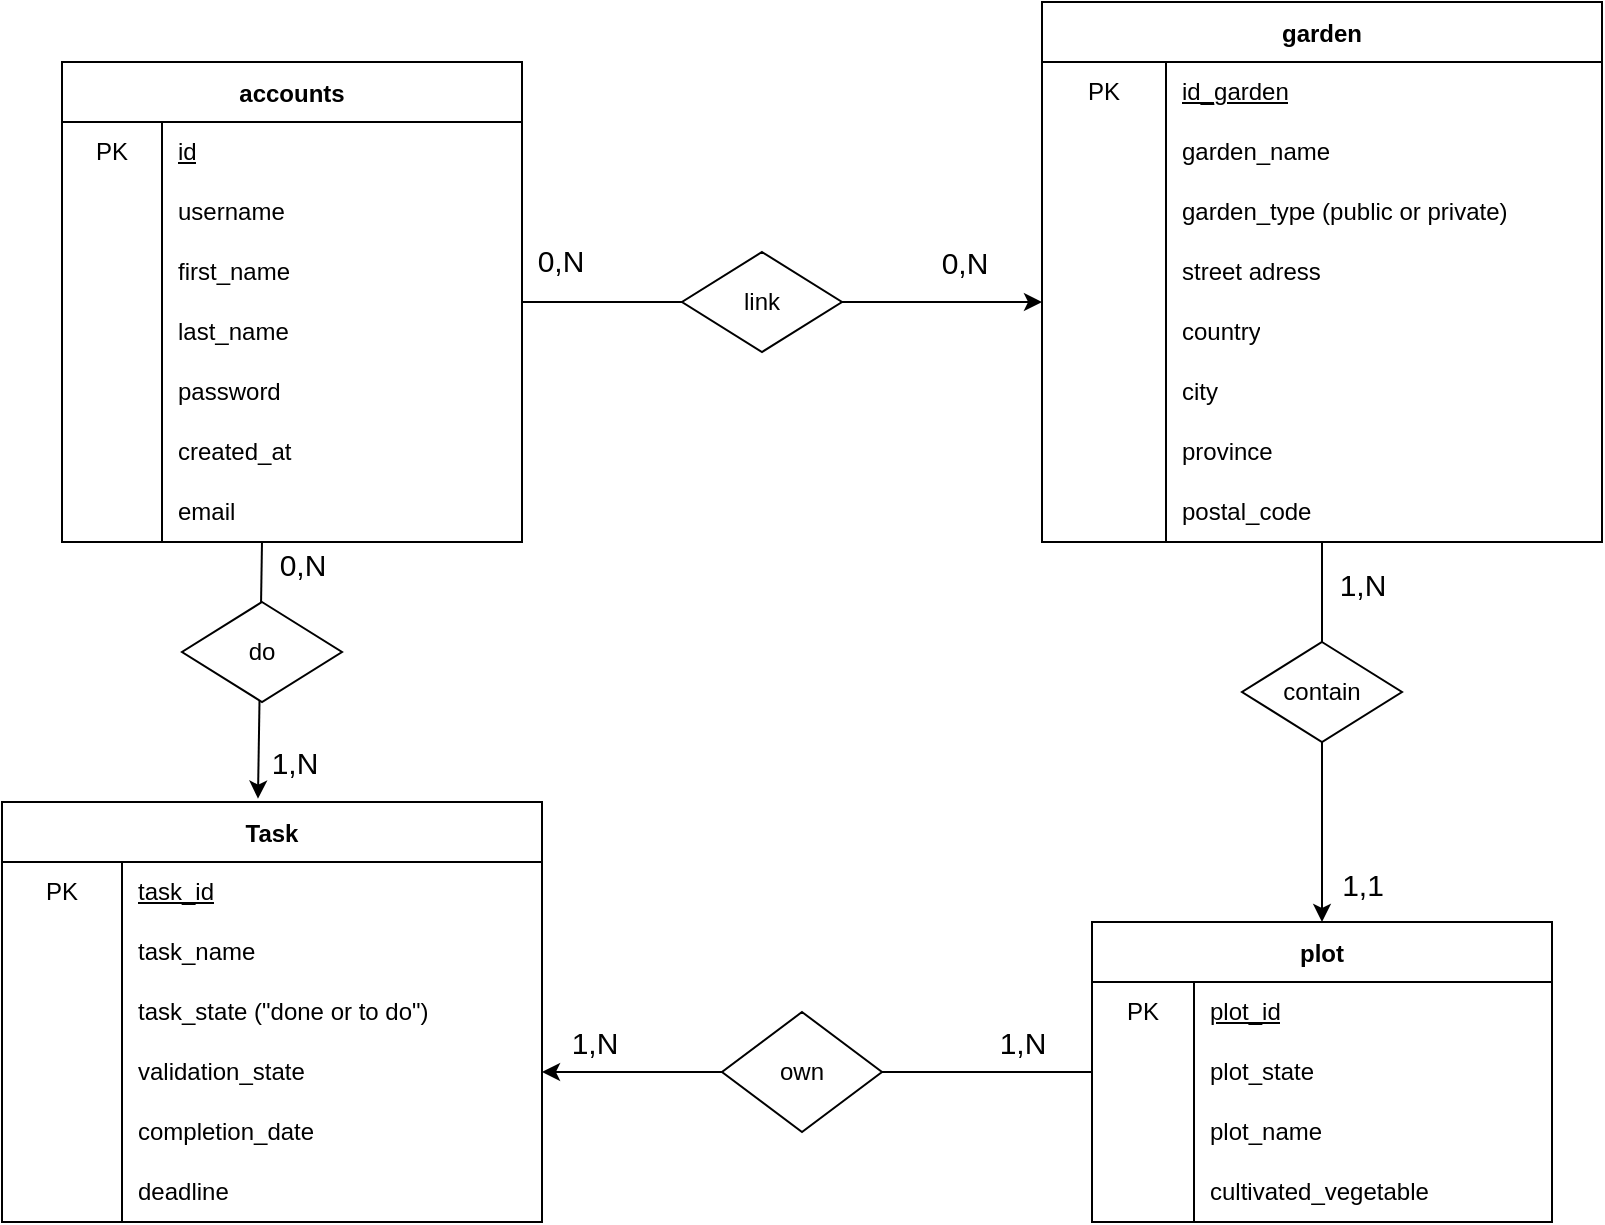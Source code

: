<mxfile version="20.7.4" type="device"><diagram id="kfnG-v6PSaauxseIfwRb" name="Page-1"><mxGraphModel dx="516" dy="622" grid="1" gridSize="10" guides="1" tooltips="1" connect="1" arrows="1" fold="1" page="1" pageScale="1" pageWidth="980" pageHeight="1390" math="0" shadow="0"><root><mxCell id="0"/><mxCell id="1" parent="0"/><mxCell id="le0erfsL0BoNp7D_5ZoV-2" value="accounts" style="shape=table;startSize=30;container=1;collapsible=0;childLayout=tableLayout;fixedRows=1;rowLines=0;fontStyle=1;" parent="1" vertex="1"><mxGeometry x="40" y="50" width="230" height="240" as="geometry"/></mxCell><mxCell id="le0erfsL0BoNp7D_5ZoV-6" value="" style="shape=tableRow;horizontal=0;startSize=0;swimlaneHead=0;swimlaneBody=0;top=0;left=0;bottom=0;right=0;collapsible=0;dropTarget=0;fillColor=none;points=[[0,0.5],[1,0.5]];portConstraint=eastwest;" parent="le0erfsL0BoNp7D_5ZoV-2" vertex="1"><mxGeometry y="30" width="230" height="30" as="geometry"/></mxCell><mxCell id="le0erfsL0BoNp7D_5ZoV-7" value="PK" style="shape=partialRectangle;html=1;whiteSpace=wrap;connectable=0;fillColor=none;top=0;left=0;bottom=0;right=0;overflow=hidden;" parent="le0erfsL0BoNp7D_5ZoV-6" vertex="1"><mxGeometry width="50" height="30" as="geometry"><mxRectangle width="50" height="30" as="alternateBounds"/></mxGeometry></mxCell><mxCell id="le0erfsL0BoNp7D_5ZoV-8" value="&lt;u&gt;id&lt;/u&gt;" style="shape=partialRectangle;html=1;whiteSpace=wrap;connectable=0;fillColor=none;top=0;left=0;bottom=0;right=0;align=left;spacingLeft=6;overflow=hidden;" parent="le0erfsL0BoNp7D_5ZoV-6" vertex="1"><mxGeometry x="50" width="180" height="30" as="geometry"><mxRectangle width="180" height="30" as="alternateBounds"/></mxGeometry></mxCell><mxCell id="le0erfsL0BoNp7D_5ZoV-3" value="" style="shape=tableRow;horizontal=0;startSize=0;swimlaneHead=0;swimlaneBody=0;top=0;left=0;bottom=0;right=0;collapsible=0;dropTarget=0;fillColor=none;points=[[0,0.5],[1,0.5]];portConstraint=eastwest;" parent="le0erfsL0BoNp7D_5ZoV-2" vertex="1"><mxGeometry y="60" width="230" height="30" as="geometry"/></mxCell><mxCell id="le0erfsL0BoNp7D_5ZoV-4" value="" style="shape=partialRectangle;html=1;whiteSpace=wrap;connectable=0;fillColor=none;top=0;left=0;bottom=0;right=0;overflow=hidden;pointerEvents=1;" parent="le0erfsL0BoNp7D_5ZoV-3" vertex="1"><mxGeometry width="50" height="30" as="geometry"><mxRectangle width="50" height="30" as="alternateBounds"/></mxGeometry></mxCell><mxCell id="le0erfsL0BoNp7D_5ZoV-5" value="username" style="shape=partialRectangle;html=1;whiteSpace=wrap;connectable=0;fillColor=none;top=0;left=0;bottom=0;right=0;align=left;spacingLeft=6;overflow=hidden;" parent="le0erfsL0BoNp7D_5ZoV-3" vertex="1"><mxGeometry x="50" width="180" height="30" as="geometry"><mxRectangle width="180" height="30" as="alternateBounds"/></mxGeometry></mxCell><mxCell id="le0erfsL0BoNp7D_5ZoV-9" value="" style="shape=tableRow;horizontal=0;startSize=0;swimlaneHead=0;swimlaneBody=0;top=0;left=0;bottom=0;right=0;collapsible=0;dropTarget=0;fillColor=none;points=[[0,0.5],[1,0.5]];portConstraint=eastwest;" parent="le0erfsL0BoNp7D_5ZoV-2" vertex="1"><mxGeometry y="90" width="230" height="30" as="geometry"/></mxCell><mxCell id="le0erfsL0BoNp7D_5ZoV-10" value="" style="shape=partialRectangle;html=1;whiteSpace=wrap;connectable=0;fillColor=none;top=0;left=0;bottom=0;right=0;overflow=hidden;" parent="le0erfsL0BoNp7D_5ZoV-9" vertex="1"><mxGeometry width="50" height="30" as="geometry"><mxRectangle width="50" height="30" as="alternateBounds"/></mxGeometry></mxCell><mxCell id="le0erfsL0BoNp7D_5ZoV-11" value="first_name" style="shape=partialRectangle;html=1;whiteSpace=wrap;connectable=0;fillColor=none;top=0;left=0;bottom=0;right=0;align=left;spacingLeft=6;overflow=hidden;" parent="le0erfsL0BoNp7D_5ZoV-9" vertex="1"><mxGeometry x="50" width="180" height="30" as="geometry"><mxRectangle width="180" height="30" as="alternateBounds"/></mxGeometry></mxCell><mxCell id="le0erfsL0BoNp7D_5ZoV-25" value="" style="shape=tableRow;horizontal=0;startSize=0;swimlaneHead=0;swimlaneBody=0;top=0;left=0;bottom=0;right=0;collapsible=0;dropTarget=0;fillColor=none;points=[[0,0.5],[1,0.5]];portConstraint=eastwest;" parent="le0erfsL0BoNp7D_5ZoV-2" vertex="1"><mxGeometry y="120" width="230" height="30" as="geometry"/></mxCell><mxCell id="le0erfsL0BoNp7D_5ZoV-26" value="" style="shape=partialRectangle;html=1;whiteSpace=wrap;connectable=0;fillColor=none;top=0;left=0;bottom=0;right=0;overflow=hidden;" parent="le0erfsL0BoNp7D_5ZoV-25" vertex="1"><mxGeometry width="50" height="30" as="geometry"><mxRectangle width="50" height="30" as="alternateBounds"/></mxGeometry></mxCell><mxCell id="le0erfsL0BoNp7D_5ZoV-27" value="last_name" style="shape=partialRectangle;html=1;whiteSpace=wrap;connectable=0;fillColor=none;top=0;left=0;bottom=0;right=0;align=left;spacingLeft=6;overflow=hidden;" parent="le0erfsL0BoNp7D_5ZoV-25" vertex="1"><mxGeometry x="50" width="180" height="30" as="geometry"><mxRectangle width="180" height="30" as="alternateBounds"/></mxGeometry></mxCell><mxCell id="le0erfsL0BoNp7D_5ZoV-22" value="" style="shape=tableRow;horizontal=0;startSize=0;swimlaneHead=0;swimlaneBody=0;top=0;left=0;bottom=0;right=0;collapsible=0;dropTarget=0;fillColor=none;points=[[0,0.5],[1,0.5]];portConstraint=eastwest;" parent="le0erfsL0BoNp7D_5ZoV-2" vertex="1"><mxGeometry y="150" width="230" height="30" as="geometry"/></mxCell><mxCell id="le0erfsL0BoNp7D_5ZoV-23" value="" style="shape=partialRectangle;html=1;whiteSpace=wrap;connectable=0;fillColor=none;top=0;left=0;bottom=0;right=0;overflow=hidden;" parent="le0erfsL0BoNp7D_5ZoV-22" vertex="1"><mxGeometry width="50" height="30" as="geometry"><mxRectangle width="50" height="30" as="alternateBounds"/></mxGeometry></mxCell><mxCell id="le0erfsL0BoNp7D_5ZoV-24" value="password" style="shape=partialRectangle;html=1;whiteSpace=wrap;connectable=0;fillColor=none;top=0;left=0;bottom=0;right=0;align=left;spacingLeft=6;overflow=hidden;" parent="le0erfsL0BoNp7D_5ZoV-22" vertex="1"><mxGeometry x="50" width="180" height="30" as="geometry"><mxRectangle width="180" height="30" as="alternateBounds"/></mxGeometry></mxCell><mxCell id="Tjd96EVF7SlJ4U7axHK--2" value="" style="shape=tableRow;horizontal=0;startSize=0;swimlaneHead=0;swimlaneBody=0;top=0;left=0;bottom=0;right=0;collapsible=0;dropTarget=0;fillColor=none;points=[[0,0.5],[1,0.5]];portConstraint=eastwest;" parent="le0erfsL0BoNp7D_5ZoV-2" vertex="1"><mxGeometry y="180" width="230" height="30" as="geometry"/></mxCell><mxCell id="Tjd96EVF7SlJ4U7axHK--3" value="" style="shape=partialRectangle;html=1;whiteSpace=wrap;connectable=0;fillColor=none;top=0;left=0;bottom=0;right=0;overflow=hidden;" parent="Tjd96EVF7SlJ4U7axHK--2" vertex="1"><mxGeometry width="50" height="30" as="geometry"><mxRectangle width="50" height="30" as="alternateBounds"/></mxGeometry></mxCell><mxCell id="Tjd96EVF7SlJ4U7axHK--4" value="created_at" style="shape=partialRectangle;html=1;whiteSpace=wrap;connectable=0;fillColor=none;top=0;left=0;bottom=0;right=0;align=left;spacingLeft=6;overflow=hidden;" parent="Tjd96EVF7SlJ4U7axHK--2" vertex="1"><mxGeometry x="50" width="180" height="30" as="geometry"><mxRectangle width="180" height="30" as="alternateBounds"/></mxGeometry></mxCell><mxCell id="6JYiw_Uu-c0ajwaRlflh-1" value="" style="shape=tableRow;horizontal=0;startSize=0;swimlaneHead=0;swimlaneBody=0;top=0;left=0;bottom=0;right=0;collapsible=0;dropTarget=0;fillColor=none;points=[[0,0.5],[1,0.5]];portConstraint=eastwest;" parent="le0erfsL0BoNp7D_5ZoV-2" vertex="1"><mxGeometry y="210" width="230" height="30" as="geometry"/></mxCell><mxCell id="6JYiw_Uu-c0ajwaRlflh-2" value="" style="shape=partialRectangle;html=1;whiteSpace=wrap;connectable=0;fillColor=none;top=0;left=0;bottom=0;right=0;overflow=hidden;" parent="6JYiw_Uu-c0ajwaRlflh-1" vertex="1"><mxGeometry width="50" height="30" as="geometry"><mxRectangle width="50" height="30" as="alternateBounds"/></mxGeometry></mxCell><mxCell id="6JYiw_Uu-c0ajwaRlflh-3" value="email" style="shape=partialRectangle;html=1;whiteSpace=wrap;connectable=0;fillColor=none;top=0;left=0;bottom=0;right=0;align=left;spacingLeft=6;overflow=hidden;" parent="6JYiw_Uu-c0ajwaRlflh-1" vertex="1"><mxGeometry x="50" width="180" height="30" as="geometry"><mxRectangle width="180" height="30" as="alternateBounds"/></mxGeometry></mxCell><mxCell id="Vv_ioQXFnHcReBDIDZS8-2" style="edgeStyle=orthogonalEdgeStyle;rounded=0;orthogonalLoop=1;jettySize=auto;html=1;endArrow=none;endFill=0;" parent="1" source="le0erfsL0BoNp7D_5ZoV-31" target="Tjd96EVF7SlJ4U7axHK--50" edge="1"><mxGeometry relative="1" as="geometry"/></mxCell><mxCell id="Vv_ioQXFnHcReBDIDZS8-7" value="1,N" style="edgeLabel;html=1;align=center;verticalAlign=middle;resizable=0;points=[];fontSize=15;" parent="Vv_ioQXFnHcReBDIDZS8-2" vertex="1" connectable="0"><mxGeometry x="-0.709" y="3" relative="1" as="geometry"><mxPoint x="17" y="13" as="offset"/></mxGeometry></mxCell><mxCell id="le0erfsL0BoNp7D_5ZoV-31" value="garden" style="shape=table;startSize=30;container=1;collapsible=0;childLayout=tableLayout;fixedRows=1;rowLines=0;fontStyle=1;" parent="1" vertex="1"><mxGeometry x="530" y="20" width="280" height="270" as="geometry"/></mxCell><mxCell id="le0erfsL0BoNp7D_5ZoV-32" value="" style="shape=tableRow;horizontal=0;startSize=0;swimlaneHead=0;swimlaneBody=0;top=0;left=0;bottom=0;right=0;collapsible=0;dropTarget=0;fillColor=none;points=[[0,0.5],[1,0.5]];portConstraint=eastwest;" parent="le0erfsL0BoNp7D_5ZoV-31" vertex="1"><mxGeometry y="30" width="280" height="30" as="geometry"/></mxCell><mxCell id="le0erfsL0BoNp7D_5ZoV-33" value="PK" style="shape=partialRectangle;html=1;whiteSpace=wrap;connectable=0;fillColor=none;top=0;left=0;bottom=0;right=0;overflow=hidden;pointerEvents=1;" parent="le0erfsL0BoNp7D_5ZoV-32" vertex="1"><mxGeometry width="62" height="30" as="geometry"><mxRectangle width="62" height="30" as="alternateBounds"/></mxGeometry></mxCell><mxCell id="le0erfsL0BoNp7D_5ZoV-34" value="&lt;u&gt;id_garden&lt;/u&gt;" style="shape=partialRectangle;html=1;whiteSpace=wrap;connectable=0;fillColor=none;top=0;left=0;bottom=0;right=0;align=left;spacingLeft=6;overflow=hidden;" parent="le0erfsL0BoNp7D_5ZoV-32" vertex="1"><mxGeometry x="62" width="218" height="30" as="geometry"><mxRectangle width="218" height="30" as="alternateBounds"/></mxGeometry></mxCell><mxCell id="le0erfsL0BoNp7D_5ZoV-57" value="" style="shape=tableRow;horizontal=0;startSize=0;swimlaneHead=0;swimlaneBody=0;top=0;left=0;bottom=0;right=0;collapsible=0;dropTarget=0;fillColor=none;points=[[0,0.5],[1,0.5]];portConstraint=eastwest;" parent="le0erfsL0BoNp7D_5ZoV-31" vertex="1"><mxGeometry y="60" width="280" height="30" as="geometry"/></mxCell><mxCell id="le0erfsL0BoNp7D_5ZoV-58" value="" style="shape=partialRectangle;html=1;whiteSpace=wrap;connectable=0;fillColor=none;top=0;left=0;bottom=0;right=0;overflow=hidden;pointerEvents=1;" parent="le0erfsL0BoNp7D_5ZoV-57" vertex="1"><mxGeometry width="62" height="30" as="geometry"><mxRectangle width="62" height="30" as="alternateBounds"/></mxGeometry></mxCell><mxCell id="le0erfsL0BoNp7D_5ZoV-59" value="garden_name" style="shape=partialRectangle;html=1;whiteSpace=wrap;connectable=0;fillColor=none;top=0;left=0;bottom=0;right=0;align=left;spacingLeft=6;overflow=hidden;" parent="le0erfsL0BoNp7D_5ZoV-57" vertex="1"><mxGeometry x="62" width="218" height="30" as="geometry"><mxRectangle width="218" height="30" as="alternateBounds"/></mxGeometry></mxCell><mxCell id="le0erfsL0BoNp7D_5ZoV-35" value="" style="shape=tableRow;horizontal=0;startSize=0;swimlaneHead=0;swimlaneBody=0;top=0;left=0;bottom=0;right=0;collapsible=0;dropTarget=0;fillColor=none;points=[[0,0.5],[1,0.5]];portConstraint=eastwest;" parent="le0erfsL0BoNp7D_5ZoV-31" vertex="1"><mxGeometry y="90" width="280" height="30" as="geometry"/></mxCell><mxCell id="le0erfsL0BoNp7D_5ZoV-36" value="" style="shape=partialRectangle;html=1;whiteSpace=wrap;connectable=0;fillColor=none;top=0;left=0;bottom=0;right=0;overflow=hidden;" parent="le0erfsL0BoNp7D_5ZoV-35" vertex="1"><mxGeometry width="62" height="30" as="geometry"><mxRectangle width="62" height="30" as="alternateBounds"/></mxGeometry></mxCell><mxCell id="le0erfsL0BoNp7D_5ZoV-37" value="garden_type (public or private)" style="shape=partialRectangle;html=1;whiteSpace=wrap;connectable=0;fillColor=none;top=0;left=0;bottom=0;right=0;align=left;spacingLeft=6;overflow=hidden;" parent="le0erfsL0BoNp7D_5ZoV-35" vertex="1"><mxGeometry x="62" width="218" height="30" as="geometry"><mxRectangle width="218" height="30" as="alternateBounds"/></mxGeometry></mxCell><mxCell id="le0erfsL0BoNp7D_5ZoV-44" value="" style="shape=tableRow;horizontal=0;startSize=0;swimlaneHead=0;swimlaneBody=0;top=0;left=0;bottom=0;right=0;collapsible=0;dropTarget=0;fillColor=none;points=[[0,0.5],[1,0.5]];portConstraint=eastwest;" parent="le0erfsL0BoNp7D_5ZoV-31" vertex="1"><mxGeometry y="120" width="280" height="30" as="geometry"/></mxCell><mxCell id="le0erfsL0BoNp7D_5ZoV-45" value="" style="shape=partialRectangle;html=1;whiteSpace=wrap;connectable=0;fillColor=none;top=0;left=0;bottom=0;right=0;overflow=hidden;" parent="le0erfsL0BoNp7D_5ZoV-44" vertex="1"><mxGeometry width="62" height="30" as="geometry"><mxRectangle width="62" height="30" as="alternateBounds"/></mxGeometry></mxCell><mxCell id="le0erfsL0BoNp7D_5ZoV-46" value="street adress" style="shape=partialRectangle;html=1;whiteSpace=wrap;connectable=0;fillColor=none;top=0;left=0;bottom=0;right=0;align=left;spacingLeft=6;overflow=hidden;" parent="le0erfsL0BoNp7D_5ZoV-44" vertex="1"><mxGeometry x="62" width="218" height="30" as="geometry"><mxRectangle width="218" height="30" as="alternateBounds"/></mxGeometry></mxCell><mxCell id="KGonQokZHcWX4XFgXfr0-4" value="" style="shape=tableRow;horizontal=0;startSize=0;swimlaneHead=0;swimlaneBody=0;top=0;left=0;bottom=0;right=0;collapsible=0;dropTarget=0;fillColor=none;points=[[0,0.5],[1,0.5]];portConstraint=eastwest;" parent="le0erfsL0BoNp7D_5ZoV-31" vertex="1"><mxGeometry y="150" width="280" height="30" as="geometry"/></mxCell><mxCell id="KGonQokZHcWX4XFgXfr0-5" value="" style="shape=partialRectangle;html=1;whiteSpace=wrap;connectable=0;fillColor=none;top=0;left=0;bottom=0;right=0;overflow=hidden;" parent="KGonQokZHcWX4XFgXfr0-4" vertex="1"><mxGeometry width="62" height="30" as="geometry"><mxRectangle width="62" height="30" as="alternateBounds"/></mxGeometry></mxCell><mxCell id="KGonQokZHcWX4XFgXfr0-6" value="country" style="shape=partialRectangle;html=1;whiteSpace=wrap;connectable=0;fillColor=none;top=0;left=0;bottom=0;right=0;align=left;spacingLeft=6;overflow=hidden;" parent="KGonQokZHcWX4XFgXfr0-4" vertex="1"><mxGeometry x="62" width="218" height="30" as="geometry"><mxRectangle width="218" height="30" as="alternateBounds"/></mxGeometry></mxCell><mxCell id="KGonQokZHcWX4XFgXfr0-7" value="" style="shape=tableRow;horizontal=0;startSize=0;swimlaneHead=0;swimlaneBody=0;top=0;left=0;bottom=0;right=0;collapsible=0;dropTarget=0;fillColor=none;points=[[0,0.5],[1,0.5]];portConstraint=eastwest;" parent="le0erfsL0BoNp7D_5ZoV-31" vertex="1"><mxGeometry y="180" width="280" height="30" as="geometry"/></mxCell><mxCell id="KGonQokZHcWX4XFgXfr0-8" value="" style="shape=partialRectangle;html=1;whiteSpace=wrap;connectable=0;fillColor=none;top=0;left=0;bottom=0;right=0;overflow=hidden;" parent="KGonQokZHcWX4XFgXfr0-7" vertex="1"><mxGeometry width="62" height="30" as="geometry"><mxRectangle width="62" height="30" as="alternateBounds"/></mxGeometry></mxCell><mxCell id="KGonQokZHcWX4XFgXfr0-9" value="city" style="shape=partialRectangle;html=1;whiteSpace=wrap;connectable=0;fillColor=none;top=0;left=0;bottom=0;right=0;align=left;spacingLeft=6;overflow=hidden;" parent="KGonQokZHcWX4XFgXfr0-7" vertex="1"><mxGeometry x="62" width="218" height="30" as="geometry"><mxRectangle width="218" height="30" as="alternateBounds"/></mxGeometry></mxCell><mxCell id="KGonQokZHcWX4XFgXfr0-10" value="" style="shape=tableRow;horizontal=0;startSize=0;swimlaneHead=0;swimlaneBody=0;top=0;left=0;bottom=0;right=0;collapsible=0;dropTarget=0;fillColor=none;points=[[0,0.5],[1,0.5]];portConstraint=eastwest;" parent="le0erfsL0BoNp7D_5ZoV-31" vertex="1"><mxGeometry y="210" width="280" height="30" as="geometry"/></mxCell><mxCell id="KGonQokZHcWX4XFgXfr0-11" value="" style="shape=partialRectangle;html=1;whiteSpace=wrap;connectable=0;fillColor=none;top=0;left=0;bottom=0;right=0;overflow=hidden;" parent="KGonQokZHcWX4XFgXfr0-10" vertex="1"><mxGeometry width="62" height="30" as="geometry"><mxRectangle width="62" height="30" as="alternateBounds"/></mxGeometry></mxCell><mxCell id="KGonQokZHcWX4XFgXfr0-12" value="province" style="shape=partialRectangle;html=1;whiteSpace=wrap;connectable=0;fillColor=none;top=0;left=0;bottom=0;right=0;align=left;spacingLeft=6;overflow=hidden;" parent="KGonQokZHcWX4XFgXfr0-10" vertex="1"><mxGeometry x="62" width="218" height="30" as="geometry"><mxRectangle width="218" height="30" as="alternateBounds"/></mxGeometry></mxCell><mxCell id="KGonQokZHcWX4XFgXfr0-13" value="" style="shape=tableRow;horizontal=0;startSize=0;swimlaneHead=0;swimlaneBody=0;top=0;left=0;bottom=0;right=0;collapsible=0;dropTarget=0;fillColor=none;points=[[0,0.5],[1,0.5]];portConstraint=eastwest;" parent="le0erfsL0BoNp7D_5ZoV-31" vertex="1"><mxGeometry y="240" width="280" height="30" as="geometry"/></mxCell><mxCell id="KGonQokZHcWX4XFgXfr0-14" value="" style="shape=partialRectangle;html=1;whiteSpace=wrap;connectable=0;fillColor=none;top=0;left=0;bottom=0;right=0;overflow=hidden;" parent="KGonQokZHcWX4XFgXfr0-13" vertex="1"><mxGeometry width="62" height="30" as="geometry"><mxRectangle width="62" height="30" as="alternateBounds"/></mxGeometry></mxCell><mxCell id="KGonQokZHcWX4XFgXfr0-15" value="postal_code" style="shape=partialRectangle;html=1;whiteSpace=wrap;connectable=0;fillColor=none;top=0;left=0;bottom=0;right=0;align=left;spacingLeft=6;overflow=hidden;" parent="KGonQokZHcWX4XFgXfr0-13" vertex="1"><mxGeometry x="62" width="218" height="30" as="geometry"><mxRectangle width="218" height="30" as="alternateBounds"/></mxGeometry></mxCell><mxCell id="Tjd96EVF7SlJ4U7axHK--33" value="plot" style="shape=table;startSize=30;container=1;collapsible=0;childLayout=tableLayout;fixedRows=1;rowLines=0;fontStyle=1;" parent="1" vertex="1"><mxGeometry x="555" y="480" width="230" height="150" as="geometry"/></mxCell><mxCell id="Tjd96EVF7SlJ4U7axHK--34" value="" style="shape=tableRow;horizontal=0;startSize=0;swimlaneHead=0;swimlaneBody=0;top=0;left=0;bottom=0;right=0;collapsible=0;dropTarget=0;fillColor=none;points=[[0,0.5],[1,0.5]];portConstraint=eastwest;" parent="Tjd96EVF7SlJ4U7axHK--33" vertex="1"><mxGeometry y="30" width="230" height="30" as="geometry"/></mxCell><mxCell id="Tjd96EVF7SlJ4U7axHK--35" value="PK" style="shape=partialRectangle;html=1;whiteSpace=wrap;connectable=0;fillColor=none;top=0;left=0;bottom=0;right=0;overflow=hidden;pointerEvents=1;" parent="Tjd96EVF7SlJ4U7axHK--34" vertex="1"><mxGeometry width="51" height="30" as="geometry"><mxRectangle width="51" height="30" as="alternateBounds"/></mxGeometry></mxCell><mxCell id="Tjd96EVF7SlJ4U7axHK--36" value="&lt;u&gt;plot_id&lt;/u&gt;" style="shape=partialRectangle;html=1;whiteSpace=wrap;connectable=0;fillColor=none;top=0;left=0;bottom=0;right=0;align=left;spacingLeft=6;overflow=hidden;" parent="Tjd96EVF7SlJ4U7axHK--34" vertex="1"><mxGeometry x="51" width="179" height="30" as="geometry"><mxRectangle width="179" height="30" as="alternateBounds"/></mxGeometry></mxCell><mxCell id="6JYiw_Uu-c0ajwaRlflh-14" value="" style="shape=tableRow;horizontal=0;startSize=0;swimlaneHead=0;swimlaneBody=0;top=0;left=0;bottom=0;right=0;collapsible=0;dropTarget=0;fillColor=none;points=[[0,0.5],[1,0.5]];portConstraint=eastwest;" parent="Tjd96EVF7SlJ4U7axHK--33" vertex="1"><mxGeometry y="60" width="230" height="30" as="geometry"/></mxCell><mxCell id="6JYiw_Uu-c0ajwaRlflh-15" value="" style="shape=partialRectangle;html=1;whiteSpace=wrap;connectable=0;fillColor=none;top=0;left=0;bottom=0;right=0;overflow=hidden;pointerEvents=1;" parent="6JYiw_Uu-c0ajwaRlflh-14" vertex="1"><mxGeometry width="51" height="30" as="geometry"><mxRectangle width="51" height="30" as="alternateBounds"/></mxGeometry></mxCell><mxCell id="6JYiw_Uu-c0ajwaRlflh-16" value="plot_state" style="shape=partialRectangle;html=1;whiteSpace=wrap;connectable=0;fillColor=none;top=0;left=0;bottom=0;right=0;align=left;spacingLeft=6;overflow=hidden;" parent="6JYiw_Uu-c0ajwaRlflh-14" vertex="1"><mxGeometry x="51" width="179" height="30" as="geometry"><mxRectangle width="179" height="30" as="alternateBounds"/></mxGeometry></mxCell><mxCell id="Tjd96EVF7SlJ4U7axHK--37" value="" style="shape=tableRow;horizontal=0;startSize=0;swimlaneHead=0;swimlaneBody=0;top=0;left=0;bottom=0;right=0;collapsible=0;dropTarget=0;fillColor=none;points=[[0,0.5],[1,0.5]];portConstraint=eastwest;" parent="Tjd96EVF7SlJ4U7axHK--33" vertex="1"><mxGeometry y="90" width="230" height="30" as="geometry"/></mxCell><mxCell id="Tjd96EVF7SlJ4U7axHK--38" value="" style="shape=partialRectangle;html=1;whiteSpace=wrap;connectable=0;fillColor=none;top=0;left=0;bottom=0;right=0;overflow=hidden;" parent="Tjd96EVF7SlJ4U7axHK--37" vertex="1"><mxGeometry width="51" height="30" as="geometry"><mxRectangle width="51" height="30" as="alternateBounds"/></mxGeometry></mxCell><mxCell id="Tjd96EVF7SlJ4U7axHK--39" value="plot_name" style="shape=partialRectangle;html=1;whiteSpace=wrap;connectable=0;fillColor=none;top=0;left=0;bottom=0;right=0;align=left;spacingLeft=6;overflow=hidden;" parent="Tjd96EVF7SlJ4U7axHK--37" vertex="1"><mxGeometry x="51" width="179" height="30" as="geometry"><mxRectangle width="179" height="30" as="alternateBounds"/></mxGeometry></mxCell><mxCell id="KGonQokZHcWX4XFgXfr0-1" value="" style="shape=tableRow;horizontal=0;startSize=0;swimlaneHead=0;swimlaneBody=0;top=0;left=0;bottom=0;right=0;collapsible=0;dropTarget=0;fillColor=none;points=[[0,0.5],[1,0.5]];portConstraint=eastwest;" parent="Tjd96EVF7SlJ4U7axHK--33" vertex="1"><mxGeometry y="120" width="230" height="30" as="geometry"/></mxCell><mxCell id="KGonQokZHcWX4XFgXfr0-2" value="" style="shape=partialRectangle;html=1;whiteSpace=wrap;connectable=0;fillColor=none;top=0;left=0;bottom=0;right=0;overflow=hidden;" parent="KGonQokZHcWX4XFgXfr0-1" vertex="1"><mxGeometry width="51" height="30" as="geometry"><mxRectangle width="51" height="30" as="alternateBounds"/></mxGeometry></mxCell><mxCell id="KGonQokZHcWX4XFgXfr0-3" value="cultivated_vegetable" style="shape=partialRectangle;html=1;whiteSpace=wrap;connectable=0;fillColor=none;top=0;left=0;bottom=0;right=0;align=left;spacingLeft=6;overflow=hidden;" parent="KGonQokZHcWX4XFgXfr0-1" vertex="1"><mxGeometry x="51" width="179" height="30" as="geometry"><mxRectangle width="179" height="30" as="alternateBounds"/></mxGeometry></mxCell><mxCell id="Tjd96EVF7SlJ4U7axHK--46" value="" style="endArrow=classic;html=1;rounded=0;exitX=0.5;exitY=1;exitDx=0;exitDy=0;" parent="1" source="Tjd96EVF7SlJ4U7axHK--50" target="Tjd96EVF7SlJ4U7axHK--33" edge="1"><mxGeometry width="50" height="50" relative="1" as="geometry"><mxPoint x="390" y="420" as="sourcePoint"/><mxPoint x="270.92" y="485.49" as="targetPoint"/></mxGeometry></mxCell><mxCell id="Vv_ioQXFnHcReBDIDZS8-6" value="1,1" style="edgeLabel;html=1;align=center;verticalAlign=middle;resizable=0;points=[];fontSize=15;" parent="Tjd96EVF7SlJ4U7axHK--46" vertex="1" connectable="0"><mxGeometry x="0.233" y="4" relative="1" as="geometry"><mxPoint x="16" y="15" as="offset"/></mxGeometry></mxCell><mxCell id="Tjd96EVF7SlJ4U7axHK--50" value="contain" style="rhombus;whiteSpace=wrap;html=1;" parent="1" vertex="1"><mxGeometry x="630" y="340" width="80" height="50" as="geometry"/></mxCell><mxCell id="s6dvM-gy2wAkVCmK1dsF-1" value="" style="endArrow=none;html=1;rounded=0;endFill=0;" parent="1" source="le0erfsL0BoNp7D_5ZoV-2" target="s6dvM-gy2wAkVCmK1dsF-3" edge="1"><mxGeometry width="50" height="50" relative="1" as="geometry"><mxPoint x="270" y="90" as="sourcePoint"/><mxPoint x="320" y="40" as="targetPoint"/></mxGeometry></mxCell><mxCell id="Vv_ioQXFnHcReBDIDZS8-13" value="0,N" style="edgeLabel;html=1;align=center;verticalAlign=middle;resizable=0;points=[];fontSize=15;" parent="s6dvM-gy2wAkVCmK1dsF-1" vertex="1" connectable="0"><mxGeometry x="0.342" y="2" relative="1" as="geometry"><mxPoint x="-35" y="-19" as="offset"/></mxGeometry></mxCell><mxCell id="Vv_ioQXFnHcReBDIDZS8-16" style="edgeStyle=orthogonalEdgeStyle;rounded=0;orthogonalLoop=1;jettySize=auto;html=1;fontSize=15;endArrow=classic;endFill=1;exitX=1;exitY=0.5;exitDx=0;exitDy=0;" parent="1" source="s6dvM-gy2wAkVCmK1dsF-3" target="le0erfsL0BoNp7D_5ZoV-31" edge="1"><mxGeometry relative="1" as="geometry"><Array as="points"><mxPoint x="480" y="170"/><mxPoint x="480" y="170"/></Array></mxGeometry></mxCell><mxCell id="Vv_ioQXFnHcReBDIDZS8-17" value="0,N" style="edgeLabel;html=1;align=center;verticalAlign=middle;resizable=0;points=[];fontSize=15;" parent="Vv_ioQXFnHcReBDIDZS8-16" vertex="1" connectable="0"><mxGeometry x="-0.349" y="-1" relative="1" as="geometry"><mxPoint x="28" y="-21" as="offset"/></mxGeometry></mxCell><mxCell id="s6dvM-gy2wAkVCmK1dsF-3" value="link" style="rhombus;whiteSpace=wrap;html=1;" parent="1" vertex="1"><mxGeometry x="350" y="145" width="80" height="50" as="geometry"/></mxCell><mxCell id="6JYiw_Uu-c0ajwaRlflh-4" value="Task" style="shape=table;startSize=30;container=1;collapsible=0;childLayout=tableLayout;fixedRows=1;rowLines=0;fontStyle=1;" parent="1" vertex="1"><mxGeometry x="10" y="420" width="270" height="210" as="geometry"/></mxCell><mxCell id="6JYiw_Uu-c0ajwaRlflh-5" value="" style="shape=tableRow;horizontal=0;startSize=0;swimlaneHead=0;swimlaneBody=0;top=0;left=0;bottom=0;right=0;collapsible=0;dropTarget=0;fillColor=none;points=[[0,0.5],[1,0.5]];portConstraint=eastwest;" parent="6JYiw_Uu-c0ajwaRlflh-4" vertex="1"><mxGeometry y="30" width="270" height="30" as="geometry"/></mxCell><mxCell id="6JYiw_Uu-c0ajwaRlflh-6" value="PK" style="shape=partialRectangle;html=1;whiteSpace=wrap;connectable=0;fillColor=none;top=0;left=0;bottom=0;right=0;overflow=hidden;pointerEvents=1;" parent="6JYiw_Uu-c0ajwaRlflh-5" vertex="1"><mxGeometry width="60" height="30" as="geometry"><mxRectangle width="60" height="30" as="alternateBounds"/></mxGeometry></mxCell><mxCell id="6JYiw_Uu-c0ajwaRlflh-7" value="&lt;u&gt;task_id&lt;/u&gt;" style="shape=partialRectangle;html=1;whiteSpace=wrap;connectable=0;fillColor=none;top=0;left=0;bottom=0;right=0;align=left;spacingLeft=6;overflow=hidden;" parent="6JYiw_Uu-c0ajwaRlflh-5" vertex="1"><mxGeometry x="60" width="210" height="30" as="geometry"><mxRectangle width="210" height="30" as="alternateBounds"/></mxGeometry></mxCell><mxCell id="6JYiw_Uu-c0ajwaRlflh-36" value="" style="shape=tableRow;horizontal=0;startSize=0;swimlaneHead=0;swimlaneBody=0;top=0;left=0;bottom=0;right=0;collapsible=0;dropTarget=0;fillColor=none;points=[[0,0.5],[1,0.5]];portConstraint=eastwest;" parent="6JYiw_Uu-c0ajwaRlflh-4" vertex="1"><mxGeometry y="60" width="270" height="30" as="geometry"/></mxCell><mxCell id="6JYiw_Uu-c0ajwaRlflh-37" value="" style="shape=partialRectangle;html=1;whiteSpace=wrap;connectable=0;fillColor=none;top=0;left=0;bottom=0;right=0;overflow=hidden;pointerEvents=1;" parent="6JYiw_Uu-c0ajwaRlflh-36" vertex="1"><mxGeometry width="60" height="30" as="geometry"><mxRectangle width="60" height="30" as="alternateBounds"/></mxGeometry></mxCell><mxCell id="6JYiw_Uu-c0ajwaRlflh-38" value="task_name" style="shape=partialRectangle;html=1;whiteSpace=wrap;connectable=0;fillColor=none;top=0;left=0;bottom=0;right=0;align=left;spacingLeft=6;overflow=hidden;" parent="6JYiw_Uu-c0ajwaRlflh-36" vertex="1"><mxGeometry x="60" width="210" height="30" as="geometry"><mxRectangle width="210" height="30" as="alternateBounds"/></mxGeometry></mxCell><mxCell id="6JYiw_Uu-c0ajwaRlflh-30" value="" style="shape=tableRow;horizontal=0;startSize=0;swimlaneHead=0;swimlaneBody=0;top=0;left=0;bottom=0;right=0;collapsible=0;dropTarget=0;fillColor=none;points=[[0,0.5],[1,0.5]];portConstraint=eastwest;" parent="6JYiw_Uu-c0ajwaRlflh-4" vertex="1"><mxGeometry y="90" width="270" height="30" as="geometry"/></mxCell><mxCell id="6JYiw_Uu-c0ajwaRlflh-31" value="" style="shape=partialRectangle;html=1;whiteSpace=wrap;connectable=0;fillColor=none;top=0;left=0;bottom=0;right=0;overflow=hidden;" parent="6JYiw_Uu-c0ajwaRlflh-30" vertex="1"><mxGeometry width="60" height="30" as="geometry"><mxRectangle width="60" height="30" as="alternateBounds"/></mxGeometry></mxCell><mxCell id="6JYiw_Uu-c0ajwaRlflh-32" value="task_state (&quot;done or to do&quot;)" style="shape=partialRectangle;html=1;whiteSpace=wrap;connectable=0;fillColor=none;top=0;left=0;bottom=0;right=0;align=left;spacingLeft=6;overflow=hidden;" parent="6JYiw_Uu-c0ajwaRlflh-30" vertex="1"><mxGeometry x="60" width="210" height="30" as="geometry"><mxRectangle width="210" height="30" as="alternateBounds"/></mxGeometry></mxCell><mxCell id="6JYiw_Uu-c0ajwaRlflh-40" value="" style="shape=tableRow;horizontal=0;startSize=0;swimlaneHead=0;swimlaneBody=0;top=0;left=0;bottom=0;right=0;collapsible=0;dropTarget=0;fillColor=none;points=[[0,0.5],[1,0.5]];portConstraint=eastwest;" parent="6JYiw_Uu-c0ajwaRlflh-4" vertex="1"><mxGeometry y="120" width="270" height="30" as="geometry"/></mxCell><mxCell id="6JYiw_Uu-c0ajwaRlflh-41" value="" style="shape=partialRectangle;html=1;whiteSpace=wrap;connectable=0;fillColor=none;top=0;left=0;bottom=0;right=0;overflow=hidden;" parent="6JYiw_Uu-c0ajwaRlflh-40" vertex="1"><mxGeometry width="60" height="30" as="geometry"><mxRectangle width="60" height="30" as="alternateBounds"/></mxGeometry></mxCell><mxCell id="6JYiw_Uu-c0ajwaRlflh-42" value="validation_state&amp;nbsp;" style="shape=partialRectangle;html=1;whiteSpace=wrap;connectable=0;fillColor=none;top=0;left=0;bottom=0;right=0;align=left;spacingLeft=6;overflow=hidden;" parent="6JYiw_Uu-c0ajwaRlflh-40" vertex="1"><mxGeometry x="60" width="210" height="30" as="geometry"><mxRectangle width="210" height="30" as="alternateBounds"/></mxGeometry></mxCell><mxCell id="6JYiw_Uu-c0ajwaRlflh-27" value="" style="shape=tableRow;horizontal=0;startSize=0;swimlaneHead=0;swimlaneBody=0;top=0;left=0;bottom=0;right=0;collapsible=0;dropTarget=0;fillColor=none;points=[[0,0.5],[1,0.5]];portConstraint=eastwest;" parent="6JYiw_Uu-c0ajwaRlflh-4" vertex="1"><mxGeometry y="150" width="270" height="30" as="geometry"/></mxCell><mxCell id="6JYiw_Uu-c0ajwaRlflh-28" value="" style="shape=partialRectangle;html=1;whiteSpace=wrap;connectable=0;fillColor=none;top=0;left=0;bottom=0;right=0;overflow=hidden;" parent="6JYiw_Uu-c0ajwaRlflh-27" vertex="1"><mxGeometry width="60" height="30" as="geometry"><mxRectangle width="60" height="30" as="alternateBounds"/></mxGeometry></mxCell><mxCell id="6JYiw_Uu-c0ajwaRlflh-29" value="completion_date" style="shape=partialRectangle;html=1;whiteSpace=wrap;connectable=0;fillColor=none;top=0;left=0;bottom=0;right=0;align=left;spacingLeft=6;overflow=hidden;" parent="6JYiw_Uu-c0ajwaRlflh-27" vertex="1"><mxGeometry x="60" width="210" height="30" as="geometry"><mxRectangle width="210" height="30" as="alternateBounds"/></mxGeometry></mxCell><mxCell id="6JYiw_Uu-c0ajwaRlflh-11" value="" style="shape=tableRow;horizontal=0;startSize=0;swimlaneHead=0;swimlaneBody=0;top=0;left=0;bottom=0;right=0;collapsible=0;dropTarget=0;fillColor=none;points=[[0,0.5],[1,0.5]];portConstraint=eastwest;" parent="6JYiw_Uu-c0ajwaRlflh-4" vertex="1"><mxGeometry y="180" width="270" height="30" as="geometry"/></mxCell><mxCell id="6JYiw_Uu-c0ajwaRlflh-12" value="" style="shape=partialRectangle;html=1;whiteSpace=wrap;connectable=0;fillColor=none;top=0;left=0;bottom=0;right=0;overflow=hidden;" parent="6JYiw_Uu-c0ajwaRlflh-11" vertex="1"><mxGeometry width="60" height="30" as="geometry"><mxRectangle width="60" height="30" as="alternateBounds"/></mxGeometry></mxCell><mxCell id="6JYiw_Uu-c0ajwaRlflh-13" value="deadline" style="shape=partialRectangle;html=1;whiteSpace=wrap;connectable=0;fillColor=none;top=0;left=0;bottom=0;right=0;align=left;spacingLeft=6;overflow=hidden;" parent="6JYiw_Uu-c0ajwaRlflh-11" vertex="1"><mxGeometry x="60" width="210" height="30" as="geometry"><mxRectangle width="210" height="30" as="alternateBounds"/></mxGeometry></mxCell><mxCell id="6JYiw_Uu-c0ajwaRlflh-33" value="" style="endArrow=none;html=1;rounded=0;endFill=0;" parent="1" source="Tjd96EVF7SlJ4U7axHK--33" target="6JYiw_Uu-c0ajwaRlflh-39" edge="1"><mxGeometry width="50" height="50" relative="1" as="geometry"><mxPoint x="630" y="530" as="sourcePoint"/><mxPoint x="740" y="530" as="targetPoint"/></mxGeometry></mxCell><mxCell id="Vv_ioQXFnHcReBDIDZS8-4" value="&lt;font style=&quot;font-size: 15px;&quot;&gt;1,N&lt;/font&gt;" style="edgeLabel;html=1;align=center;verticalAlign=middle;resizable=0;points=[];" parent="6JYiw_Uu-c0ajwaRlflh-33" vertex="1" connectable="0"><mxGeometry x="0.415" y="-4" relative="1" as="geometry"><mxPoint x="39" y="-11" as="offset"/></mxGeometry></mxCell><mxCell id="Vv_ioQXFnHcReBDIDZS8-3" style="edgeStyle=orthogonalEdgeStyle;rounded=0;orthogonalLoop=1;jettySize=auto;html=1;endArrow=classic;endFill=1;entryX=1;entryY=0.5;entryDx=0;entryDy=0;" parent="1" source="6JYiw_Uu-c0ajwaRlflh-39" target="6JYiw_Uu-c0ajwaRlflh-40" edge="1"><mxGeometry relative="1" as="geometry"><mxPoint x="300" y="540" as="targetPoint"/></mxGeometry></mxCell><mxCell id="Vv_ioQXFnHcReBDIDZS8-5" value="1,N" style="edgeLabel;html=1;align=center;verticalAlign=middle;resizable=0;points=[];fontSize=15;" parent="Vv_ioQXFnHcReBDIDZS8-3" vertex="1" connectable="0"><mxGeometry x="0.24" y="-2" relative="1" as="geometry"><mxPoint x="-8" y="-13" as="offset"/></mxGeometry></mxCell><mxCell id="6JYiw_Uu-c0ajwaRlflh-39" value="own" style="rhombus;whiteSpace=wrap;html=1;" parent="1" vertex="1"><mxGeometry x="370" y="525" width="80" height="60" as="geometry"/></mxCell><mxCell id="6JYiw_Uu-c0ajwaRlflh-43" value="" style="endArrow=classic;html=1;rounded=0;entryX=0.474;entryY=-0.008;entryDx=0;entryDy=0;entryPerimeter=0;" parent="1" target="6JYiw_Uu-c0ajwaRlflh-4" edge="1"><mxGeometry width="50" height="50" relative="1" as="geometry"><mxPoint x="140" y="290" as="sourcePoint"/><mxPoint x="140" y="370" as="targetPoint"/></mxGeometry></mxCell><mxCell id="Vv_ioQXFnHcReBDIDZS8-14" value="1,N" style="edgeLabel;html=1;align=center;verticalAlign=middle;resizable=0;points=[];fontSize=15;" parent="6JYiw_Uu-c0ajwaRlflh-43" vertex="1" connectable="0"><mxGeometry x="0.514" y="1" relative="1" as="geometry"><mxPoint x="16" y="13" as="offset"/></mxGeometry></mxCell><mxCell id="Vv_ioQXFnHcReBDIDZS8-15" value="0,N" style="edgeLabel;html=1;align=center;verticalAlign=middle;resizable=0;points=[];fontSize=15;" parent="6JYiw_Uu-c0ajwaRlflh-43" vertex="1" connectable="0"><mxGeometry x="-0.829" y="4" relative="1" as="geometry"><mxPoint x="16" as="offset"/></mxGeometry></mxCell><mxCell id="6JYiw_Uu-c0ajwaRlflh-44" value="do" style="rhombus;whiteSpace=wrap;html=1;" parent="1" vertex="1"><mxGeometry x="100" y="320" width="80" height="50" as="geometry"/></mxCell></root></mxGraphModel></diagram></mxfile>
